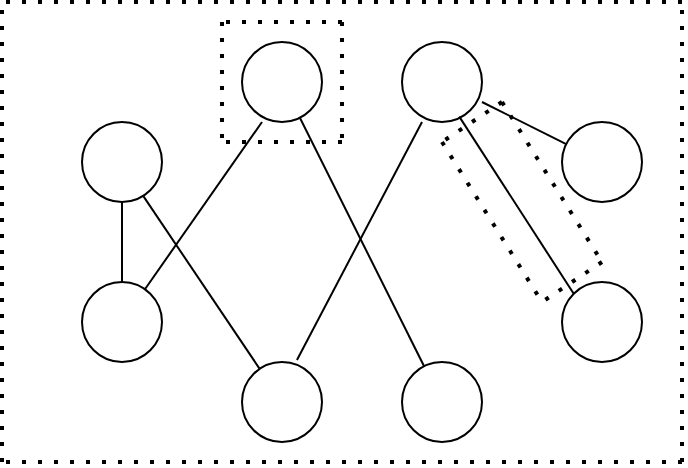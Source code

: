 <mxfile version="24.3.0" type="device">
  <diagram name="Page-1" id="UcHZJhFEcX3Kwn3Ltrct">
    <mxGraphModel dx="746" dy="353" grid="1" gridSize="10" guides="1" tooltips="1" connect="1" arrows="1" fold="1" page="1" pageScale="1" pageWidth="1169" pageHeight="827" math="1" shadow="0">
      <root>
        <mxCell id="0" />
        <mxCell id="1" parent="0" />
        <mxCell id="M3M_JHbQ_6NefmgoNEq8-29" value="" style="ellipse;whiteSpace=wrap;html=1;aspect=fixed;" parent="1" vertex="1">
          <mxGeometry x="280" y="120" width="40" height="40" as="geometry" />
        </mxCell>
        <mxCell id="M3M_JHbQ_6NefmgoNEq8-30" value="" style="ellipse;whiteSpace=wrap;html=1;aspect=fixed;" parent="1" vertex="1">
          <mxGeometry x="360" y="80" width="40" height="40" as="geometry" />
        </mxCell>
        <mxCell id="M3M_JHbQ_6NefmgoNEq8-31" value="" style="ellipse;whiteSpace=wrap;html=1;aspect=fixed;" parent="1" vertex="1">
          <mxGeometry x="440" y="80" width="40" height="40" as="geometry" />
        </mxCell>
        <mxCell id="M3M_JHbQ_6NefmgoNEq8-32" value="" style="ellipse;whiteSpace=wrap;html=1;aspect=fixed;" parent="1" vertex="1">
          <mxGeometry x="520" y="120" width="40" height="40" as="geometry" />
        </mxCell>
        <mxCell id="M3M_JHbQ_6NefmgoNEq8-33" value="" style="ellipse;whiteSpace=wrap;html=1;aspect=fixed;" parent="1" vertex="1">
          <mxGeometry x="520" y="200" width="40" height="40" as="geometry" />
        </mxCell>
        <mxCell id="M3M_JHbQ_6NefmgoNEq8-34" value="" style="ellipse;whiteSpace=wrap;html=1;aspect=fixed;" parent="1" vertex="1">
          <mxGeometry x="280" y="200" width="40" height="40" as="geometry" />
        </mxCell>
        <mxCell id="M3M_JHbQ_6NefmgoNEq8-35" value="" style="ellipse;whiteSpace=wrap;html=1;aspect=fixed;" parent="1" vertex="1">
          <mxGeometry x="360" y="240" width="40" height="40" as="geometry" />
        </mxCell>
        <mxCell id="M3M_JHbQ_6NefmgoNEq8-36" value="" style="ellipse;whiteSpace=wrap;html=1;aspect=fixed;" parent="1" vertex="1">
          <mxGeometry x="440" y="240" width="40" height="40" as="geometry" />
        </mxCell>
        <mxCell id="M3M_JHbQ_6NefmgoNEq8-37" value="" style="endArrow=none;html=1;rounded=0;" parent="1" source="M3M_JHbQ_6NefmgoNEq8-36" target="M3M_JHbQ_6NefmgoNEq8-30" edge="1">
          <mxGeometry width="50" height="50" relative="1" as="geometry">
            <mxPoint x="452" y="240" as="sourcePoint" />
            <mxPoint x="390" y="120" as="targetPoint" />
          </mxGeometry>
        </mxCell>
        <mxCell id="M3M_JHbQ_6NefmgoNEq8-39" value="" style="endArrow=none;html=1;rounded=0;entryX=0.769;entryY=0.93;entryDx=0;entryDy=0;entryPerimeter=0;" parent="1" source="M3M_JHbQ_6NefmgoNEq8-35" target="M3M_JHbQ_6NefmgoNEq8-29" edge="1">
          <mxGeometry width="50" height="50" relative="1" as="geometry">
            <mxPoint x="372" y="280" as="sourcePoint" />
            <mxPoint x="310" y="156" as="targetPoint" />
          </mxGeometry>
        </mxCell>
        <mxCell id="M3M_JHbQ_6NefmgoNEq8-40" value="" style="endArrow=none;html=1;rounded=0;exitX=0;exitY=0;exitDx=0;exitDy=0;entryX=0.716;entryY=0.933;entryDx=0;entryDy=0;entryPerimeter=0;" parent="1" source="M3M_JHbQ_6NefmgoNEq8-33" target="M3M_JHbQ_6NefmgoNEq8-31" edge="1">
          <mxGeometry width="50" height="50" relative="1" as="geometry">
            <mxPoint x="532" y="240" as="sourcePoint" />
            <mxPoint x="470" y="120" as="targetPoint" />
          </mxGeometry>
        </mxCell>
        <mxCell id="M3M_JHbQ_6NefmgoNEq8-41" value="" style="endArrow=none;html=1;rounded=0;entryX=0.25;entryY=1;entryDx=0;entryDy=0;entryPerimeter=0;" parent="1" source="M3M_JHbQ_6NefmgoNEq8-34" target="M3M_JHbQ_6NefmgoNEq8-30" edge="1">
          <mxGeometry width="50" height="50" relative="1" as="geometry">
            <mxPoint x="418" y="206" as="sourcePoint" />
            <mxPoint x="360" y="120" as="targetPoint" />
          </mxGeometry>
        </mxCell>
        <mxCell id="M3M_JHbQ_6NefmgoNEq8-42" value="" style="endArrow=none;html=1;rounded=0;entryX=0.769;entryY=0.93;entryDx=0;entryDy=0;entryPerimeter=0;exitX=0.687;exitY=-0.026;exitDx=0;exitDy=0;exitPerimeter=0;" parent="1" source="M3M_JHbQ_6NefmgoNEq8-35" edge="1">
          <mxGeometry width="50" height="50" relative="1" as="geometry">
            <mxPoint x="508" y="206" as="sourcePoint" />
            <mxPoint x="450" y="120" as="targetPoint" />
          </mxGeometry>
        </mxCell>
        <mxCell id="M3M_JHbQ_6NefmgoNEq8-43" value="" style="endArrow=none;html=1;rounded=0;entryX=0.716;entryY=0.933;entryDx=0;entryDy=0;entryPerimeter=0;" parent="1" source="M3M_JHbQ_6NefmgoNEq8-32" edge="1">
          <mxGeometry width="50" height="50" relative="1" as="geometry">
            <mxPoint x="537" y="199" as="sourcePoint" />
            <mxPoint x="480" y="110" as="targetPoint" />
          </mxGeometry>
        </mxCell>
        <mxCell id="M3M_JHbQ_6NefmgoNEq8-44" value="" style="endArrow=none;html=1;rounded=0;exitX=0.5;exitY=0;exitDx=0;exitDy=0;" parent="1" source="M3M_JHbQ_6NefmgoNEq8-34" edge="1">
          <mxGeometry width="50" height="50" relative="1" as="geometry">
            <mxPoint x="250" y="210" as="sourcePoint" />
            <mxPoint x="300" y="160" as="targetPoint" />
          </mxGeometry>
        </mxCell>
        <mxCell id="qXNEadQNMQi_Zn_9bBW--1" value="" style="endArrow=none;dashed=1;html=1;dashPattern=1 3;strokeWidth=2;rounded=0;" edge="1" parent="1">
          <mxGeometry width="50" height="50" relative="1" as="geometry">
            <mxPoint x="240" y="290" as="sourcePoint" />
            <mxPoint x="240" y="60" as="targetPoint" />
          </mxGeometry>
        </mxCell>
        <mxCell id="qXNEadQNMQi_Zn_9bBW--2" value="" style="endArrow=none;dashed=1;html=1;dashPattern=1 3;strokeWidth=2;rounded=0;" edge="1" parent="1">
          <mxGeometry width="50" height="50" relative="1" as="geometry">
            <mxPoint x="580" y="290" as="sourcePoint" />
            <mxPoint x="580" y="60" as="targetPoint" />
          </mxGeometry>
        </mxCell>
        <mxCell id="qXNEadQNMQi_Zn_9bBW--3" value="" style="endArrow=none;dashed=1;html=1;dashPattern=1 3;strokeWidth=2;rounded=0;" edge="1" parent="1">
          <mxGeometry width="50" height="50" relative="1" as="geometry">
            <mxPoint x="580" y="60" as="sourcePoint" />
            <mxPoint x="240" y="60" as="targetPoint" />
          </mxGeometry>
        </mxCell>
        <mxCell id="qXNEadQNMQi_Zn_9bBW--4" value="" style="endArrow=none;dashed=1;html=1;dashPattern=1 3;strokeWidth=2;rounded=0;" edge="1" parent="1">
          <mxGeometry width="50" height="50" relative="1" as="geometry">
            <mxPoint x="580" y="290" as="sourcePoint" />
            <mxPoint x="240" y="290" as="targetPoint" />
          </mxGeometry>
        </mxCell>
        <mxCell id="qXNEadQNMQi_Zn_9bBW--5" value="" style="endArrow=none;dashed=1;html=1;dashPattern=1 3;strokeWidth=2;rounded=0;" edge="1" parent="1">
          <mxGeometry width="50" height="50" relative="1" as="geometry">
            <mxPoint x="410" y="70" as="sourcePoint" />
            <mxPoint x="350" y="70" as="targetPoint" />
          </mxGeometry>
        </mxCell>
        <mxCell id="qXNEadQNMQi_Zn_9bBW--6" value="" style="endArrow=none;dashed=1;html=1;dashPattern=1 3;strokeWidth=2;rounded=0;" edge="1" parent="1">
          <mxGeometry width="50" height="50" relative="1" as="geometry">
            <mxPoint x="410" y="130" as="sourcePoint" />
            <mxPoint x="350" y="130" as="targetPoint" />
          </mxGeometry>
        </mxCell>
        <mxCell id="qXNEadQNMQi_Zn_9bBW--7" value="" style="endArrow=none;dashed=1;html=1;dashPattern=1 3;strokeWidth=2;rounded=0;" edge="1" parent="1">
          <mxGeometry width="50" height="50" relative="1" as="geometry">
            <mxPoint x="410" y="70" as="sourcePoint" />
            <mxPoint x="410" y="130" as="targetPoint" />
          </mxGeometry>
        </mxCell>
        <mxCell id="qXNEadQNMQi_Zn_9bBW--8" value="" style="endArrow=none;dashed=1;html=1;dashPattern=1 3;strokeWidth=2;rounded=0;" edge="1" parent="1">
          <mxGeometry width="50" height="50" relative="1" as="geometry">
            <mxPoint x="350" y="70" as="sourcePoint" />
            <mxPoint x="350" y="130" as="targetPoint" />
          </mxGeometry>
        </mxCell>
        <mxCell id="qXNEadQNMQi_Zn_9bBW--9" value="" style="endArrow=none;dashed=1;html=1;dashPattern=1 3;strokeWidth=2;rounded=0;" edge="1" parent="1">
          <mxGeometry width="50" height="50" relative="1" as="geometry">
            <mxPoint x="490" y="110" as="sourcePoint" />
            <mxPoint x="460" y="130" as="targetPoint" />
          </mxGeometry>
        </mxCell>
        <mxCell id="qXNEadQNMQi_Zn_9bBW--12" value="" style="endArrow=none;dashed=1;html=1;dashPattern=1 3;strokeWidth=2;rounded=0;" edge="1" parent="1">
          <mxGeometry width="50" height="50" relative="1" as="geometry">
            <mxPoint x="540" y="190" as="sourcePoint" />
            <mxPoint x="510" y="210" as="targetPoint" />
          </mxGeometry>
        </mxCell>
        <mxCell id="qXNEadQNMQi_Zn_9bBW--13" value="" style="endArrow=none;dashed=1;html=1;dashPattern=1 3;strokeWidth=2;rounded=0;" edge="1" parent="1">
          <mxGeometry width="50" height="50" relative="1" as="geometry">
            <mxPoint x="460" y="130" as="sourcePoint" />
            <mxPoint x="510" y="210" as="targetPoint" />
          </mxGeometry>
        </mxCell>
        <mxCell id="qXNEadQNMQi_Zn_9bBW--14" value="" style="endArrow=none;dashed=1;html=1;dashPattern=1 3;strokeWidth=2;rounded=0;" edge="1" parent="1">
          <mxGeometry width="50" height="50" relative="1" as="geometry">
            <mxPoint x="490" y="110" as="sourcePoint" />
            <mxPoint x="540" y="190" as="targetPoint" />
          </mxGeometry>
        </mxCell>
      </root>
    </mxGraphModel>
  </diagram>
</mxfile>
